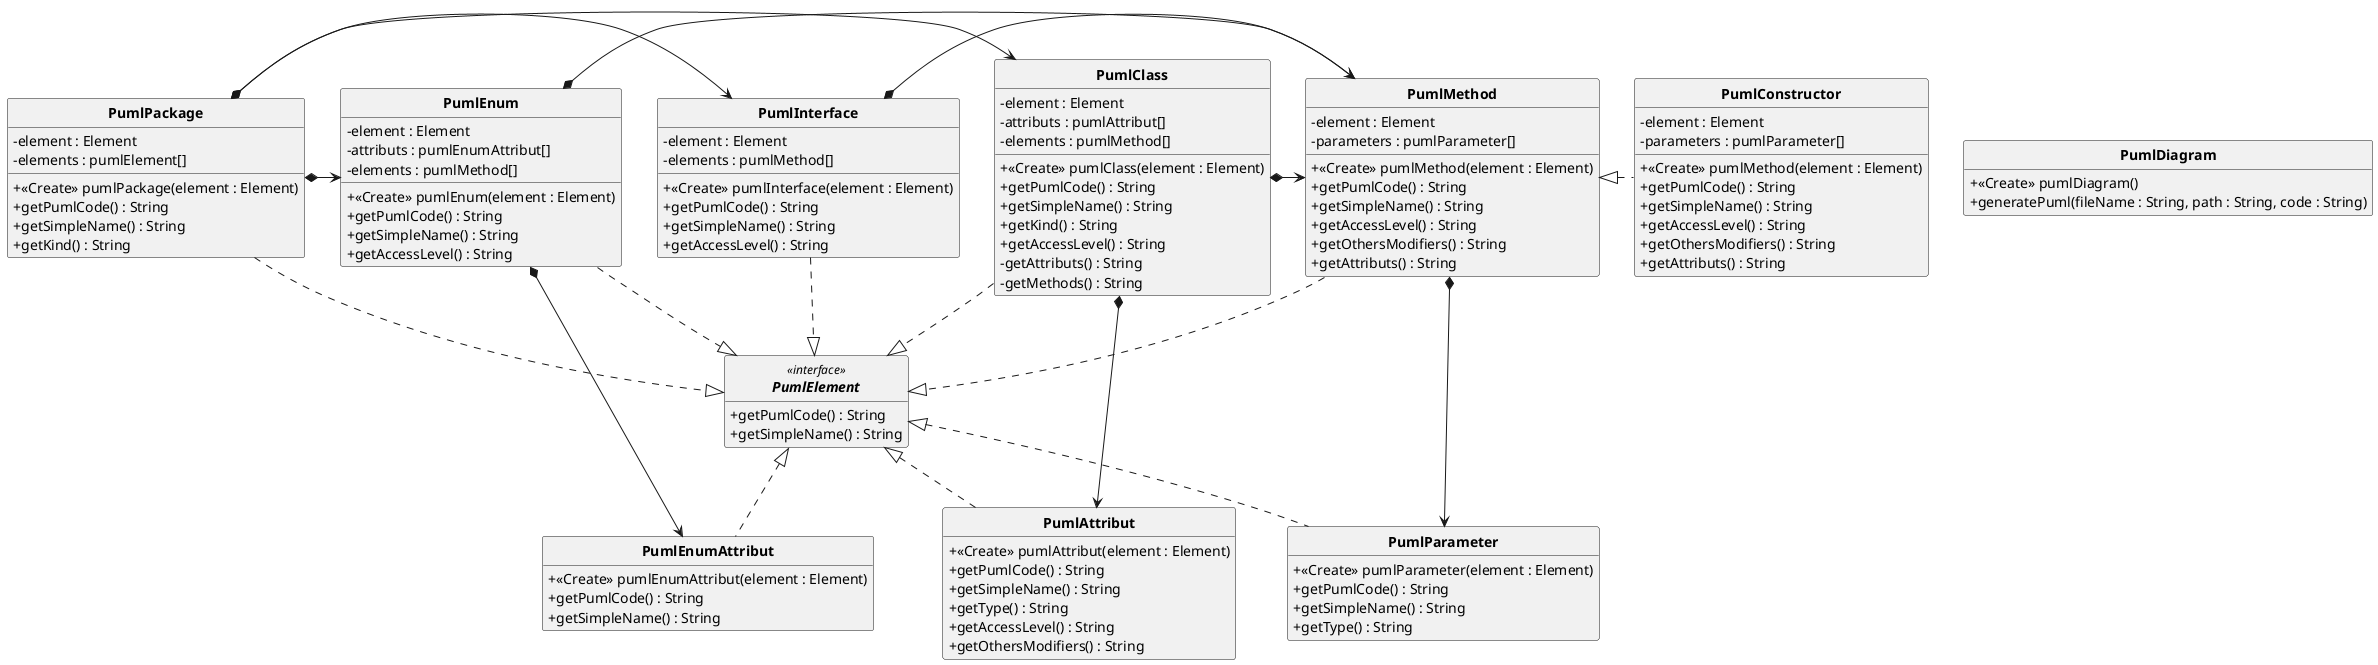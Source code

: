 @startuml
'https://plantuml.com/class-diagram

skinparam style strictuml
hide empty members
skinparam classAttributeIconSize 0
skinparam classFontStyle Bold

interface PumlElement <<interface>>{
    + getPumlCode() : String
    + getSimpleName() : String
}

class PumlPackage {
    - element : Element
    - elements : pumlElement[]
    + <<Create>> pumlPackage(element : Element)
    + getPumlCode() : String
    + getSimpleName() : String
    + getKind() : String
}

class PumlClass {
    - element : Element
    - attributs : pumlAttribut[]
    - elements : pumlMethod[]
    + <<Create>> pumlClass(element : Element)
    + getPumlCode() : String
    + getSimpleName() : String
    + getKind() : String
    + getAccessLevel() : String
    - getAttributs() : String
    - getMethods() : String
}

class PumlEnum {
    - element : Element
    - attributs : pumlEnumAttribut[]
    - elements : pumlMethod[]
    + <<Create>> pumlEnum(element : Element)
    + getPumlCode() : String
    + getSimpleName() : String
    + getAccessLevel() : String
}

class PumlEnumAttribut {
    + <<Create>> pumlEnumAttribut(element : Element)
    + getPumlCode() : String
    + getSimpleName() : String
}

class PumlInterface {
    - element : Element
    - elements : pumlMethod[]
    + <<Create>> pumlInterface(element : Element)
    + getPumlCode() : String
    + getSimpleName() : String
    + getAccessLevel() : String
}

class PumlMethod {
    - element : Element
    - parameters : pumlParameter[]
    + <<Create>> pumlMethod(element : Element)
    + getPumlCode() : String
    + getSimpleName() : String
    + getAccessLevel() : String
    + getOthersModifiers() : String
    + getAttributs() : String
}

class PumlConstructor {
    - element : Element
    - parameters : pumlParameter[]
    + <<Create>> pumlMethod(element : Element)
    + getPumlCode() : String
    + getSimpleName() : String
    + getAccessLevel() : String
    + getOthersModifiers() : String
    + getAttributs() : String
}


class PumlAttribut {
    + <<Create>> pumlAttribut(element : Element)
    + getPumlCode() : String
    + getSimpleName() : String
    + getType() : String
    + getAccessLevel() : String
    + getOthersModifiers() : String
}

class PumlParameter {
    + <<Create>> pumlParameter(element : Element)
    + getPumlCode() : String
    + getSimpleName() : String
    + getType() : String
}

class PumlDiagram {
    + <<Create>> pumlDiagram()
    + generatePuml(fileName : String, path : String, code : String)
}

PumlPackage ..d|> PumlElement
PumlClass ..d|> PumlElement
PumlEnum ..d|> PumlElement
PumlInterface ..d|> PumlElement
PumlMethod ..|> PumlElement
PumlConstructor ..l|> PumlMethod
PumlAttribut ..u|> PumlElement
PumlEnumAttribut ..u|> PumlElement
PumlParameter ..u|> PumlElement

PumlPackage *-> PumlClass
PumlPackage *-> PumlEnum
PumlPackage *-> PumlInterface
PumlClass *-> PumlMethod
PumlEnum *-> PumlMethod
PumlInterface *-> PumlMethod
PumlClass *-> PumlAttribut
PumlEnum *-> PumlEnumAttribut
PumlMethod *-> PumlParameter

@enduml